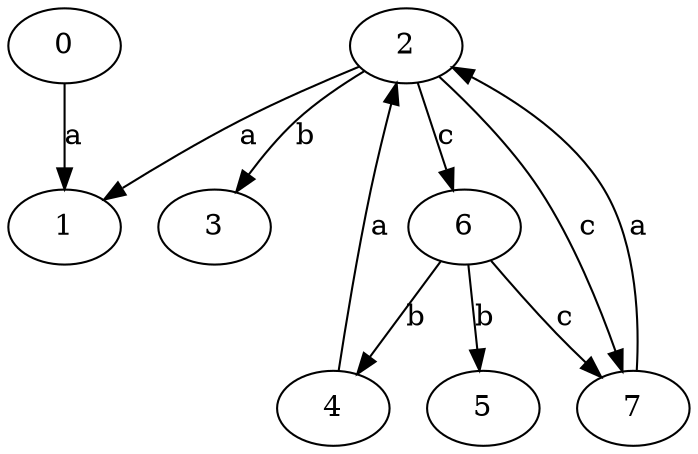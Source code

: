 strict digraph  {
1;
2;
0;
3;
4;
5;
6;
7;
2 -> 1  [label=a];
2 -> 3  [label=b];
2 -> 6  [label=c];
2 -> 7  [label=c];
0 -> 1  [label=a];
4 -> 2  [label=a];
6 -> 4  [label=b];
6 -> 5  [label=b];
6 -> 7  [label=c];
7 -> 2  [label=a];
}
